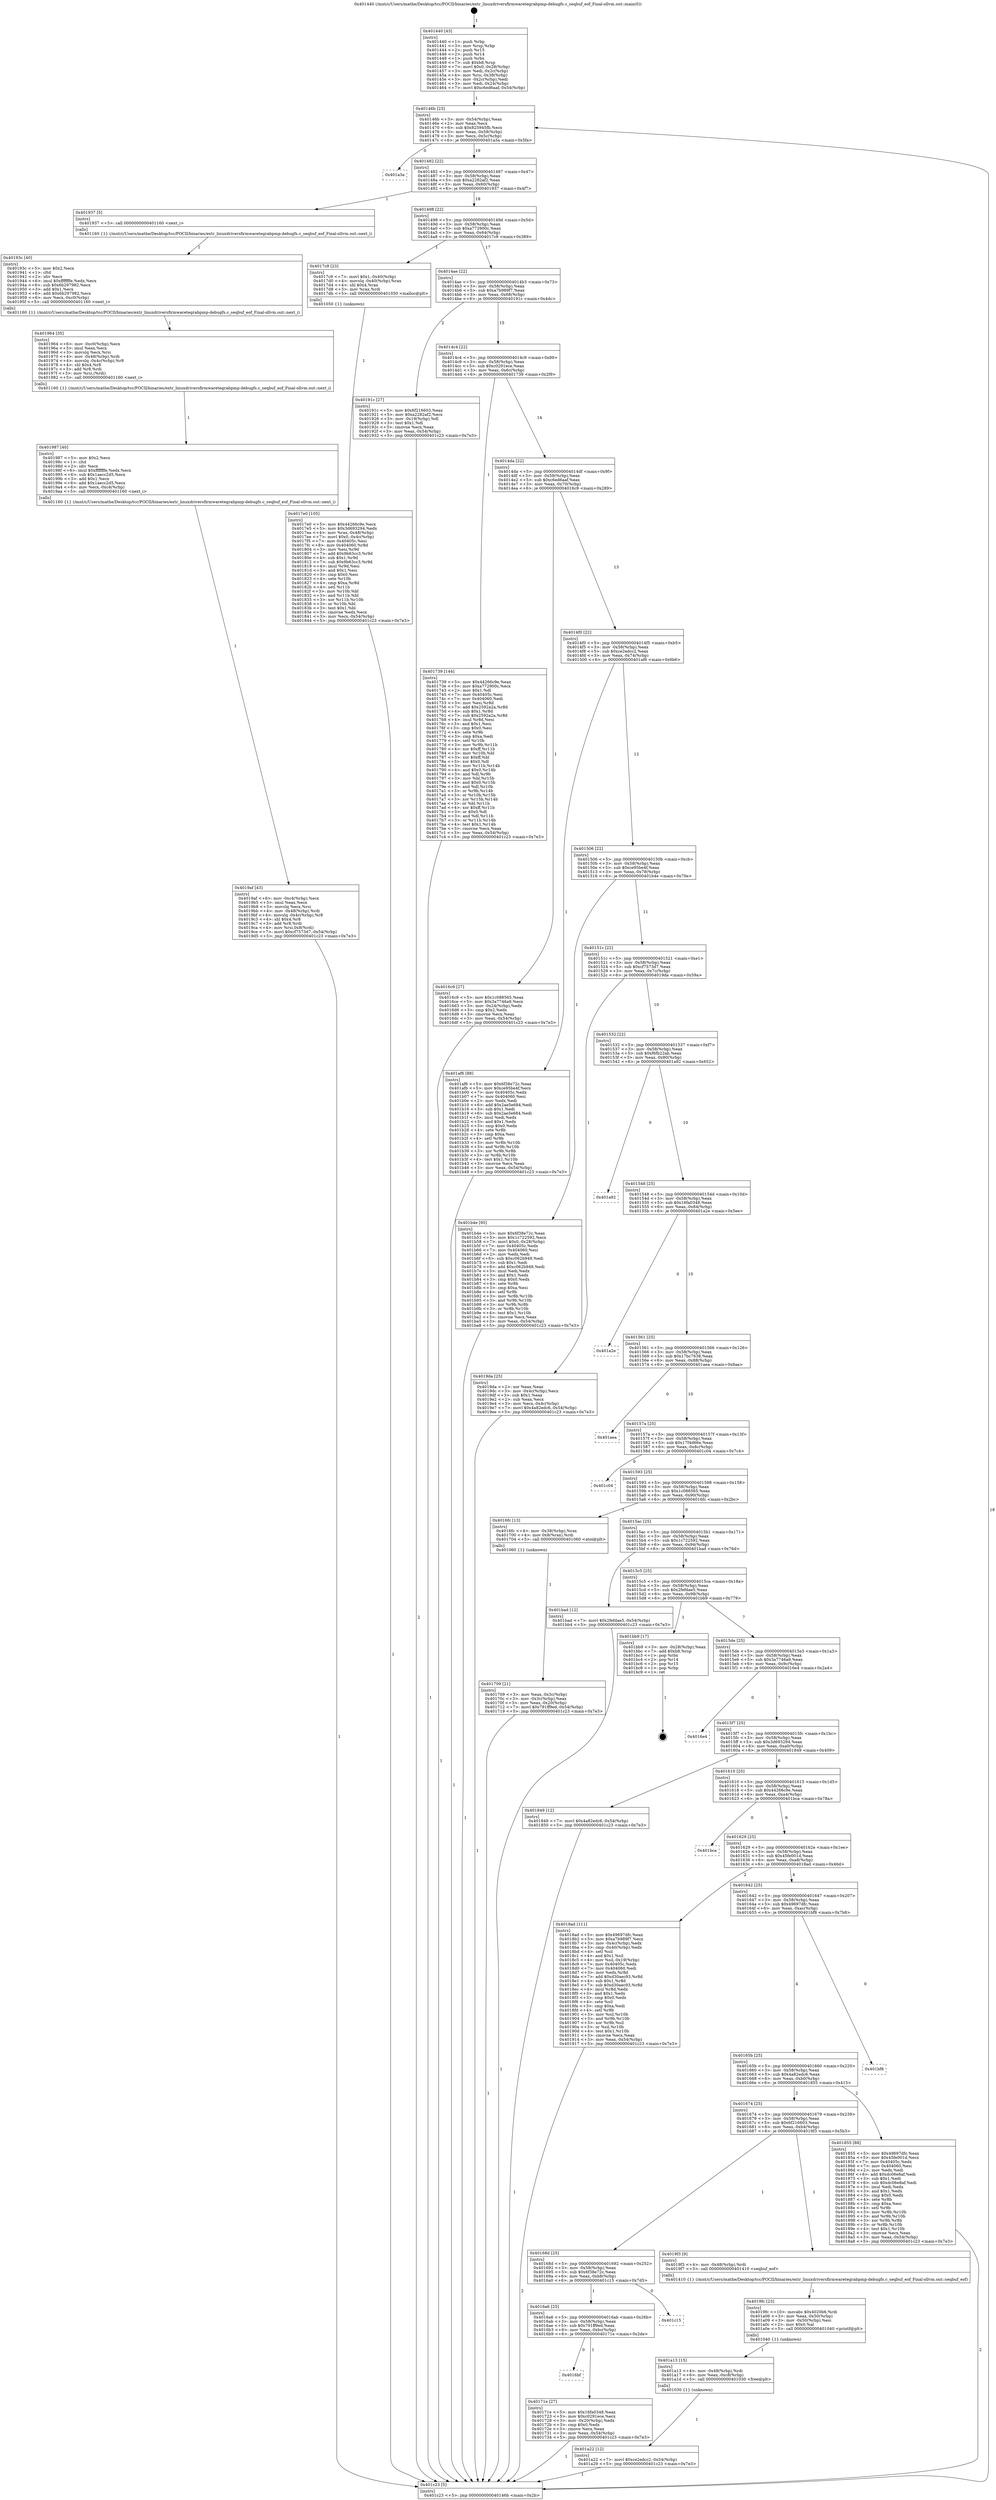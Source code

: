 digraph "0x401440" {
  label = "0x401440 (/mnt/c/Users/mathe/Desktop/tcc/POCII/binaries/extr_linuxdriversfirmwaretegrabpmp-debugfs.c_seqbuf_eof_Final-ollvm.out::main(0))"
  labelloc = "t"
  node[shape=record]

  Entry [label="",width=0.3,height=0.3,shape=circle,fillcolor=black,style=filled]
  "0x40146b" [label="{
     0x40146b [23]\l
     | [instrs]\l
     &nbsp;&nbsp;0x40146b \<+3\>: mov -0x54(%rbp),%eax\l
     &nbsp;&nbsp;0x40146e \<+2\>: mov %eax,%ecx\l
     &nbsp;&nbsp;0x401470 \<+6\>: sub $0x825945fb,%ecx\l
     &nbsp;&nbsp;0x401476 \<+3\>: mov %eax,-0x58(%rbp)\l
     &nbsp;&nbsp;0x401479 \<+3\>: mov %ecx,-0x5c(%rbp)\l
     &nbsp;&nbsp;0x40147c \<+6\>: je 0000000000401a3a \<main+0x5fa\>\l
  }"]
  "0x401a3a" [label="{
     0x401a3a\l
  }", style=dashed]
  "0x401482" [label="{
     0x401482 [22]\l
     | [instrs]\l
     &nbsp;&nbsp;0x401482 \<+5\>: jmp 0000000000401487 \<main+0x47\>\l
     &nbsp;&nbsp;0x401487 \<+3\>: mov -0x58(%rbp),%eax\l
     &nbsp;&nbsp;0x40148a \<+5\>: sub $0xa2282af2,%eax\l
     &nbsp;&nbsp;0x40148f \<+3\>: mov %eax,-0x60(%rbp)\l
     &nbsp;&nbsp;0x401492 \<+6\>: je 0000000000401937 \<main+0x4f7\>\l
  }"]
  Exit [label="",width=0.3,height=0.3,shape=circle,fillcolor=black,style=filled,peripheries=2]
  "0x401937" [label="{
     0x401937 [5]\l
     | [instrs]\l
     &nbsp;&nbsp;0x401937 \<+5\>: call 0000000000401160 \<next_i\>\l
     | [calls]\l
     &nbsp;&nbsp;0x401160 \{1\} (/mnt/c/Users/mathe/Desktop/tcc/POCII/binaries/extr_linuxdriversfirmwaretegrabpmp-debugfs.c_seqbuf_eof_Final-ollvm.out::next_i)\l
  }"]
  "0x401498" [label="{
     0x401498 [22]\l
     | [instrs]\l
     &nbsp;&nbsp;0x401498 \<+5\>: jmp 000000000040149d \<main+0x5d\>\l
     &nbsp;&nbsp;0x40149d \<+3\>: mov -0x58(%rbp),%eax\l
     &nbsp;&nbsp;0x4014a0 \<+5\>: sub $0xa772900c,%eax\l
     &nbsp;&nbsp;0x4014a5 \<+3\>: mov %eax,-0x64(%rbp)\l
     &nbsp;&nbsp;0x4014a8 \<+6\>: je 00000000004017c9 \<main+0x389\>\l
  }"]
  "0x401a22" [label="{
     0x401a22 [12]\l
     | [instrs]\l
     &nbsp;&nbsp;0x401a22 \<+7\>: movl $0xce2edcc2,-0x54(%rbp)\l
     &nbsp;&nbsp;0x401a29 \<+5\>: jmp 0000000000401c23 \<main+0x7e3\>\l
  }"]
  "0x4017c9" [label="{
     0x4017c9 [23]\l
     | [instrs]\l
     &nbsp;&nbsp;0x4017c9 \<+7\>: movl $0x1,-0x40(%rbp)\l
     &nbsp;&nbsp;0x4017d0 \<+4\>: movslq -0x40(%rbp),%rax\l
     &nbsp;&nbsp;0x4017d4 \<+4\>: shl $0x4,%rax\l
     &nbsp;&nbsp;0x4017d8 \<+3\>: mov %rax,%rdi\l
     &nbsp;&nbsp;0x4017db \<+5\>: call 0000000000401050 \<malloc@plt\>\l
     | [calls]\l
     &nbsp;&nbsp;0x401050 \{1\} (unknown)\l
  }"]
  "0x4014ae" [label="{
     0x4014ae [22]\l
     | [instrs]\l
     &nbsp;&nbsp;0x4014ae \<+5\>: jmp 00000000004014b3 \<main+0x73\>\l
     &nbsp;&nbsp;0x4014b3 \<+3\>: mov -0x58(%rbp),%eax\l
     &nbsp;&nbsp;0x4014b6 \<+5\>: sub $0xa7b989f7,%eax\l
     &nbsp;&nbsp;0x4014bb \<+3\>: mov %eax,-0x68(%rbp)\l
     &nbsp;&nbsp;0x4014be \<+6\>: je 000000000040191c \<main+0x4dc\>\l
  }"]
  "0x401a13" [label="{
     0x401a13 [15]\l
     | [instrs]\l
     &nbsp;&nbsp;0x401a13 \<+4\>: mov -0x48(%rbp),%rdi\l
     &nbsp;&nbsp;0x401a17 \<+6\>: mov %eax,-0xc8(%rbp)\l
     &nbsp;&nbsp;0x401a1d \<+5\>: call 0000000000401030 \<free@plt\>\l
     | [calls]\l
     &nbsp;&nbsp;0x401030 \{1\} (unknown)\l
  }"]
  "0x40191c" [label="{
     0x40191c [27]\l
     | [instrs]\l
     &nbsp;&nbsp;0x40191c \<+5\>: mov $0x6f216603,%eax\l
     &nbsp;&nbsp;0x401921 \<+5\>: mov $0xa2282af2,%ecx\l
     &nbsp;&nbsp;0x401926 \<+3\>: mov -0x19(%rbp),%dl\l
     &nbsp;&nbsp;0x401929 \<+3\>: test $0x1,%dl\l
     &nbsp;&nbsp;0x40192c \<+3\>: cmovne %ecx,%eax\l
     &nbsp;&nbsp;0x40192f \<+3\>: mov %eax,-0x54(%rbp)\l
     &nbsp;&nbsp;0x401932 \<+5\>: jmp 0000000000401c23 \<main+0x7e3\>\l
  }"]
  "0x4014c4" [label="{
     0x4014c4 [22]\l
     | [instrs]\l
     &nbsp;&nbsp;0x4014c4 \<+5\>: jmp 00000000004014c9 \<main+0x89\>\l
     &nbsp;&nbsp;0x4014c9 \<+3\>: mov -0x58(%rbp),%eax\l
     &nbsp;&nbsp;0x4014cc \<+5\>: sub $0xc0291ece,%eax\l
     &nbsp;&nbsp;0x4014d1 \<+3\>: mov %eax,-0x6c(%rbp)\l
     &nbsp;&nbsp;0x4014d4 \<+6\>: je 0000000000401739 \<main+0x2f9\>\l
  }"]
  "0x4019fc" [label="{
     0x4019fc [23]\l
     | [instrs]\l
     &nbsp;&nbsp;0x4019fc \<+10\>: movabs $0x4020b6,%rdi\l
     &nbsp;&nbsp;0x401a06 \<+3\>: mov %eax,-0x50(%rbp)\l
     &nbsp;&nbsp;0x401a09 \<+3\>: mov -0x50(%rbp),%esi\l
     &nbsp;&nbsp;0x401a0c \<+2\>: mov $0x0,%al\l
     &nbsp;&nbsp;0x401a0e \<+5\>: call 0000000000401040 \<printf@plt\>\l
     | [calls]\l
     &nbsp;&nbsp;0x401040 \{1\} (unknown)\l
  }"]
  "0x401739" [label="{
     0x401739 [144]\l
     | [instrs]\l
     &nbsp;&nbsp;0x401739 \<+5\>: mov $0x44266c9e,%eax\l
     &nbsp;&nbsp;0x40173e \<+5\>: mov $0xa772900c,%ecx\l
     &nbsp;&nbsp;0x401743 \<+2\>: mov $0x1,%dl\l
     &nbsp;&nbsp;0x401745 \<+7\>: mov 0x40405c,%esi\l
     &nbsp;&nbsp;0x40174c \<+7\>: mov 0x404060,%edi\l
     &nbsp;&nbsp;0x401753 \<+3\>: mov %esi,%r8d\l
     &nbsp;&nbsp;0x401756 \<+7\>: add $0x2592a2a,%r8d\l
     &nbsp;&nbsp;0x40175d \<+4\>: sub $0x1,%r8d\l
     &nbsp;&nbsp;0x401761 \<+7\>: sub $0x2592a2a,%r8d\l
     &nbsp;&nbsp;0x401768 \<+4\>: imul %r8d,%esi\l
     &nbsp;&nbsp;0x40176c \<+3\>: and $0x1,%esi\l
     &nbsp;&nbsp;0x40176f \<+3\>: cmp $0x0,%esi\l
     &nbsp;&nbsp;0x401772 \<+4\>: sete %r9b\l
     &nbsp;&nbsp;0x401776 \<+3\>: cmp $0xa,%edi\l
     &nbsp;&nbsp;0x401779 \<+4\>: setl %r10b\l
     &nbsp;&nbsp;0x40177d \<+3\>: mov %r9b,%r11b\l
     &nbsp;&nbsp;0x401780 \<+4\>: xor $0xff,%r11b\l
     &nbsp;&nbsp;0x401784 \<+3\>: mov %r10b,%bl\l
     &nbsp;&nbsp;0x401787 \<+3\>: xor $0xff,%bl\l
     &nbsp;&nbsp;0x40178a \<+3\>: xor $0x0,%dl\l
     &nbsp;&nbsp;0x40178d \<+3\>: mov %r11b,%r14b\l
     &nbsp;&nbsp;0x401790 \<+4\>: and $0x0,%r14b\l
     &nbsp;&nbsp;0x401794 \<+3\>: and %dl,%r9b\l
     &nbsp;&nbsp;0x401797 \<+3\>: mov %bl,%r15b\l
     &nbsp;&nbsp;0x40179a \<+4\>: and $0x0,%r15b\l
     &nbsp;&nbsp;0x40179e \<+3\>: and %dl,%r10b\l
     &nbsp;&nbsp;0x4017a1 \<+3\>: or %r9b,%r14b\l
     &nbsp;&nbsp;0x4017a4 \<+3\>: or %r10b,%r15b\l
     &nbsp;&nbsp;0x4017a7 \<+3\>: xor %r15b,%r14b\l
     &nbsp;&nbsp;0x4017aa \<+3\>: or %bl,%r11b\l
     &nbsp;&nbsp;0x4017ad \<+4\>: xor $0xff,%r11b\l
     &nbsp;&nbsp;0x4017b1 \<+3\>: or $0x0,%dl\l
     &nbsp;&nbsp;0x4017b4 \<+3\>: and %dl,%r11b\l
     &nbsp;&nbsp;0x4017b7 \<+3\>: or %r11b,%r14b\l
     &nbsp;&nbsp;0x4017ba \<+4\>: test $0x1,%r14b\l
     &nbsp;&nbsp;0x4017be \<+3\>: cmovne %ecx,%eax\l
     &nbsp;&nbsp;0x4017c1 \<+3\>: mov %eax,-0x54(%rbp)\l
     &nbsp;&nbsp;0x4017c4 \<+5\>: jmp 0000000000401c23 \<main+0x7e3\>\l
  }"]
  "0x4014da" [label="{
     0x4014da [22]\l
     | [instrs]\l
     &nbsp;&nbsp;0x4014da \<+5\>: jmp 00000000004014df \<main+0x9f\>\l
     &nbsp;&nbsp;0x4014df \<+3\>: mov -0x58(%rbp),%eax\l
     &nbsp;&nbsp;0x4014e2 \<+5\>: sub $0xc6ed6aaf,%eax\l
     &nbsp;&nbsp;0x4014e7 \<+3\>: mov %eax,-0x70(%rbp)\l
     &nbsp;&nbsp;0x4014ea \<+6\>: je 00000000004016c9 \<main+0x289\>\l
  }"]
  "0x4019af" [label="{
     0x4019af [43]\l
     | [instrs]\l
     &nbsp;&nbsp;0x4019af \<+6\>: mov -0xc4(%rbp),%ecx\l
     &nbsp;&nbsp;0x4019b5 \<+3\>: imul %eax,%ecx\l
     &nbsp;&nbsp;0x4019b8 \<+3\>: movslq %ecx,%rsi\l
     &nbsp;&nbsp;0x4019bb \<+4\>: mov -0x48(%rbp),%rdi\l
     &nbsp;&nbsp;0x4019bf \<+4\>: movslq -0x4c(%rbp),%r8\l
     &nbsp;&nbsp;0x4019c3 \<+4\>: shl $0x4,%r8\l
     &nbsp;&nbsp;0x4019c7 \<+3\>: add %r8,%rdi\l
     &nbsp;&nbsp;0x4019ca \<+4\>: mov %rsi,0x8(%rdi)\l
     &nbsp;&nbsp;0x4019ce \<+7\>: movl $0xcf7573d7,-0x54(%rbp)\l
     &nbsp;&nbsp;0x4019d5 \<+5\>: jmp 0000000000401c23 \<main+0x7e3\>\l
  }"]
  "0x4016c9" [label="{
     0x4016c9 [27]\l
     | [instrs]\l
     &nbsp;&nbsp;0x4016c9 \<+5\>: mov $0x1c088565,%eax\l
     &nbsp;&nbsp;0x4016ce \<+5\>: mov $0x3a7746a9,%ecx\l
     &nbsp;&nbsp;0x4016d3 \<+3\>: mov -0x24(%rbp),%edx\l
     &nbsp;&nbsp;0x4016d6 \<+3\>: cmp $0x2,%edx\l
     &nbsp;&nbsp;0x4016d9 \<+3\>: cmovne %ecx,%eax\l
     &nbsp;&nbsp;0x4016dc \<+3\>: mov %eax,-0x54(%rbp)\l
     &nbsp;&nbsp;0x4016df \<+5\>: jmp 0000000000401c23 \<main+0x7e3\>\l
  }"]
  "0x4014f0" [label="{
     0x4014f0 [22]\l
     | [instrs]\l
     &nbsp;&nbsp;0x4014f0 \<+5\>: jmp 00000000004014f5 \<main+0xb5\>\l
     &nbsp;&nbsp;0x4014f5 \<+3\>: mov -0x58(%rbp),%eax\l
     &nbsp;&nbsp;0x4014f8 \<+5\>: sub $0xce2edcc2,%eax\l
     &nbsp;&nbsp;0x4014fd \<+3\>: mov %eax,-0x74(%rbp)\l
     &nbsp;&nbsp;0x401500 \<+6\>: je 0000000000401af6 \<main+0x6b6\>\l
  }"]
  "0x401c23" [label="{
     0x401c23 [5]\l
     | [instrs]\l
     &nbsp;&nbsp;0x401c23 \<+5\>: jmp 000000000040146b \<main+0x2b\>\l
  }"]
  "0x401440" [label="{
     0x401440 [43]\l
     | [instrs]\l
     &nbsp;&nbsp;0x401440 \<+1\>: push %rbp\l
     &nbsp;&nbsp;0x401441 \<+3\>: mov %rsp,%rbp\l
     &nbsp;&nbsp;0x401444 \<+2\>: push %r15\l
     &nbsp;&nbsp;0x401446 \<+2\>: push %r14\l
     &nbsp;&nbsp;0x401448 \<+1\>: push %rbx\l
     &nbsp;&nbsp;0x401449 \<+7\>: sub $0xb8,%rsp\l
     &nbsp;&nbsp;0x401450 \<+7\>: movl $0x0,-0x28(%rbp)\l
     &nbsp;&nbsp;0x401457 \<+3\>: mov %edi,-0x2c(%rbp)\l
     &nbsp;&nbsp;0x40145a \<+4\>: mov %rsi,-0x38(%rbp)\l
     &nbsp;&nbsp;0x40145e \<+3\>: mov -0x2c(%rbp),%edi\l
     &nbsp;&nbsp;0x401461 \<+3\>: mov %edi,-0x24(%rbp)\l
     &nbsp;&nbsp;0x401464 \<+7\>: movl $0xc6ed6aaf,-0x54(%rbp)\l
  }"]
  "0x401987" [label="{
     0x401987 [40]\l
     | [instrs]\l
     &nbsp;&nbsp;0x401987 \<+5\>: mov $0x2,%ecx\l
     &nbsp;&nbsp;0x40198c \<+1\>: cltd\l
     &nbsp;&nbsp;0x40198d \<+2\>: idiv %ecx\l
     &nbsp;&nbsp;0x40198f \<+6\>: imul $0xfffffffe,%edx,%ecx\l
     &nbsp;&nbsp;0x401995 \<+6\>: sub $0x1aecc2d5,%ecx\l
     &nbsp;&nbsp;0x40199b \<+3\>: add $0x1,%ecx\l
     &nbsp;&nbsp;0x40199e \<+6\>: add $0x1aecc2d5,%ecx\l
     &nbsp;&nbsp;0x4019a4 \<+6\>: mov %ecx,-0xc4(%rbp)\l
     &nbsp;&nbsp;0x4019aa \<+5\>: call 0000000000401160 \<next_i\>\l
     | [calls]\l
     &nbsp;&nbsp;0x401160 \{1\} (/mnt/c/Users/mathe/Desktop/tcc/POCII/binaries/extr_linuxdriversfirmwaretegrabpmp-debugfs.c_seqbuf_eof_Final-ollvm.out::next_i)\l
  }"]
  "0x401af6" [label="{
     0x401af6 [88]\l
     | [instrs]\l
     &nbsp;&nbsp;0x401af6 \<+5\>: mov $0x6f38e72c,%eax\l
     &nbsp;&nbsp;0x401afb \<+5\>: mov $0xce95be4f,%ecx\l
     &nbsp;&nbsp;0x401b00 \<+7\>: mov 0x40405c,%edx\l
     &nbsp;&nbsp;0x401b07 \<+7\>: mov 0x404060,%esi\l
     &nbsp;&nbsp;0x401b0e \<+2\>: mov %edx,%edi\l
     &nbsp;&nbsp;0x401b10 \<+6\>: add $0x2ae5e684,%edi\l
     &nbsp;&nbsp;0x401b16 \<+3\>: sub $0x1,%edi\l
     &nbsp;&nbsp;0x401b19 \<+6\>: sub $0x2ae5e684,%edi\l
     &nbsp;&nbsp;0x401b1f \<+3\>: imul %edi,%edx\l
     &nbsp;&nbsp;0x401b22 \<+3\>: and $0x1,%edx\l
     &nbsp;&nbsp;0x401b25 \<+3\>: cmp $0x0,%edx\l
     &nbsp;&nbsp;0x401b28 \<+4\>: sete %r8b\l
     &nbsp;&nbsp;0x401b2c \<+3\>: cmp $0xa,%esi\l
     &nbsp;&nbsp;0x401b2f \<+4\>: setl %r9b\l
     &nbsp;&nbsp;0x401b33 \<+3\>: mov %r8b,%r10b\l
     &nbsp;&nbsp;0x401b36 \<+3\>: and %r9b,%r10b\l
     &nbsp;&nbsp;0x401b39 \<+3\>: xor %r9b,%r8b\l
     &nbsp;&nbsp;0x401b3c \<+3\>: or %r8b,%r10b\l
     &nbsp;&nbsp;0x401b3f \<+4\>: test $0x1,%r10b\l
     &nbsp;&nbsp;0x401b43 \<+3\>: cmovne %ecx,%eax\l
     &nbsp;&nbsp;0x401b46 \<+3\>: mov %eax,-0x54(%rbp)\l
     &nbsp;&nbsp;0x401b49 \<+5\>: jmp 0000000000401c23 \<main+0x7e3\>\l
  }"]
  "0x401506" [label="{
     0x401506 [22]\l
     | [instrs]\l
     &nbsp;&nbsp;0x401506 \<+5\>: jmp 000000000040150b \<main+0xcb\>\l
     &nbsp;&nbsp;0x40150b \<+3\>: mov -0x58(%rbp),%eax\l
     &nbsp;&nbsp;0x40150e \<+5\>: sub $0xce95be4f,%eax\l
     &nbsp;&nbsp;0x401513 \<+3\>: mov %eax,-0x78(%rbp)\l
     &nbsp;&nbsp;0x401516 \<+6\>: je 0000000000401b4e \<main+0x70e\>\l
  }"]
  "0x401964" [label="{
     0x401964 [35]\l
     | [instrs]\l
     &nbsp;&nbsp;0x401964 \<+6\>: mov -0xc0(%rbp),%ecx\l
     &nbsp;&nbsp;0x40196a \<+3\>: imul %eax,%ecx\l
     &nbsp;&nbsp;0x40196d \<+3\>: movslq %ecx,%rsi\l
     &nbsp;&nbsp;0x401970 \<+4\>: mov -0x48(%rbp),%rdi\l
     &nbsp;&nbsp;0x401974 \<+4\>: movslq -0x4c(%rbp),%r8\l
     &nbsp;&nbsp;0x401978 \<+4\>: shl $0x4,%r8\l
     &nbsp;&nbsp;0x40197c \<+3\>: add %r8,%rdi\l
     &nbsp;&nbsp;0x40197f \<+3\>: mov %rsi,(%rdi)\l
     &nbsp;&nbsp;0x401982 \<+5\>: call 0000000000401160 \<next_i\>\l
     | [calls]\l
     &nbsp;&nbsp;0x401160 \{1\} (/mnt/c/Users/mathe/Desktop/tcc/POCII/binaries/extr_linuxdriversfirmwaretegrabpmp-debugfs.c_seqbuf_eof_Final-ollvm.out::next_i)\l
  }"]
  "0x401b4e" [label="{
     0x401b4e [95]\l
     | [instrs]\l
     &nbsp;&nbsp;0x401b4e \<+5\>: mov $0x6f38e72c,%eax\l
     &nbsp;&nbsp;0x401b53 \<+5\>: mov $0x1c722592,%ecx\l
     &nbsp;&nbsp;0x401b58 \<+7\>: movl $0x0,-0x28(%rbp)\l
     &nbsp;&nbsp;0x401b5f \<+7\>: mov 0x40405c,%edx\l
     &nbsp;&nbsp;0x401b66 \<+7\>: mov 0x404060,%esi\l
     &nbsp;&nbsp;0x401b6d \<+2\>: mov %edx,%edi\l
     &nbsp;&nbsp;0x401b6f \<+6\>: sub $0xc062b949,%edi\l
     &nbsp;&nbsp;0x401b75 \<+3\>: sub $0x1,%edi\l
     &nbsp;&nbsp;0x401b78 \<+6\>: add $0xc062b949,%edi\l
     &nbsp;&nbsp;0x401b7e \<+3\>: imul %edi,%edx\l
     &nbsp;&nbsp;0x401b81 \<+3\>: and $0x1,%edx\l
     &nbsp;&nbsp;0x401b84 \<+3\>: cmp $0x0,%edx\l
     &nbsp;&nbsp;0x401b87 \<+4\>: sete %r8b\l
     &nbsp;&nbsp;0x401b8b \<+3\>: cmp $0xa,%esi\l
     &nbsp;&nbsp;0x401b8e \<+4\>: setl %r9b\l
     &nbsp;&nbsp;0x401b92 \<+3\>: mov %r8b,%r10b\l
     &nbsp;&nbsp;0x401b95 \<+3\>: and %r9b,%r10b\l
     &nbsp;&nbsp;0x401b98 \<+3\>: xor %r9b,%r8b\l
     &nbsp;&nbsp;0x401b9b \<+3\>: or %r8b,%r10b\l
     &nbsp;&nbsp;0x401b9e \<+4\>: test $0x1,%r10b\l
     &nbsp;&nbsp;0x401ba2 \<+3\>: cmovne %ecx,%eax\l
     &nbsp;&nbsp;0x401ba5 \<+3\>: mov %eax,-0x54(%rbp)\l
     &nbsp;&nbsp;0x401ba8 \<+5\>: jmp 0000000000401c23 \<main+0x7e3\>\l
  }"]
  "0x40151c" [label="{
     0x40151c [22]\l
     | [instrs]\l
     &nbsp;&nbsp;0x40151c \<+5\>: jmp 0000000000401521 \<main+0xe1\>\l
     &nbsp;&nbsp;0x401521 \<+3\>: mov -0x58(%rbp),%eax\l
     &nbsp;&nbsp;0x401524 \<+5\>: sub $0xcf7573d7,%eax\l
     &nbsp;&nbsp;0x401529 \<+3\>: mov %eax,-0x7c(%rbp)\l
     &nbsp;&nbsp;0x40152c \<+6\>: je 00000000004019da \<main+0x59a\>\l
  }"]
  "0x40193c" [label="{
     0x40193c [40]\l
     | [instrs]\l
     &nbsp;&nbsp;0x40193c \<+5\>: mov $0x2,%ecx\l
     &nbsp;&nbsp;0x401941 \<+1\>: cltd\l
     &nbsp;&nbsp;0x401942 \<+2\>: idiv %ecx\l
     &nbsp;&nbsp;0x401944 \<+6\>: imul $0xfffffffe,%edx,%ecx\l
     &nbsp;&nbsp;0x40194a \<+6\>: sub $0x6b297982,%ecx\l
     &nbsp;&nbsp;0x401950 \<+3\>: add $0x1,%ecx\l
     &nbsp;&nbsp;0x401953 \<+6\>: add $0x6b297982,%ecx\l
     &nbsp;&nbsp;0x401959 \<+6\>: mov %ecx,-0xc0(%rbp)\l
     &nbsp;&nbsp;0x40195f \<+5\>: call 0000000000401160 \<next_i\>\l
     | [calls]\l
     &nbsp;&nbsp;0x401160 \{1\} (/mnt/c/Users/mathe/Desktop/tcc/POCII/binaries/extr_linuxdriversfirmwaretegrabpmp-debugfs.c_seqbuf_eof_Final-ollvm.out::next_i)\l
  }"]
  "0x4019da" [label="{
     0x4019da [25]\l
     | [instrs]\l
     &nbsp;&nbsp;0x4019da \<+2\>: xor %eax,%eax\l
     &nbsp;&nbsp;0x4019dc \<+3\>: mov -0x4c(%rbp),%ecx\l
     &nbsp;&nbsp;0x4019df \<+3\>: sub $0x1,%eax\l
     &nbsp;&nbsp;0x4019e2 \<+2\>: sub %eax,%ecx\l
     &nbsp;&nbsp;0x4019e4 \<+3\>: mov %ecx,-0x4c(%rbp)\l
     &nbsp;&nbsp;0x4019e7 \<+7\>: movl $0x4a82edc6,-0x54(%rbp)\l
     &nbsp;&nbsp;0x4019ee \<+5\>: jmp 0000000000401c23 \<main+0x7e3\>\l
  }"]
  "0x401532" [label="{
     0x401532 [22]\l
     | [instrs]\l
     &nbsp;&nbsp;0x401532 \<+5\>: jmp 0000000000401537 \<main+0xf7\>\l
     &nbsp;&nbsp;0x401537 \<+3\>: mov -0x58(%rbp),%eax\l
     &nbsp;&nbsp;0x40153a \<+5\>: sub $0xf6fb22ab,%eax\l
     &nbsp;&nbsp;0x40153f \<+3\>: mov %eax,-0x80(%rbp)\l
     &nbsp;&nbsp;0x401542 \<+6\>: je 0000000000401a92 \<main+0x652\>\l
  }"]
  "0x4017e0" [label="{
     0x4017e0 [105]\l
     | [instrs]\l
     &nbsp;&nbsp;0x4017e0 \<+5\>: mov $0x44266c9e,%ecx\l
     &nbsp;&nbsp;0x4017e5 \<+5\>: mov $0x3d693294,%edx\l
     &nbsp;&nbsp;0x4017ea \<+4\>: mov %rax,-0x48(%rbp)\l
     &nbsp;&nbsp;0x4017ee \<+7\>: movl $0x0,-0x4c(%rbp)\l
     &nbsp;&nbsp;0x4017f5 \<+7\>: mov 0x40405c,%esi\l
     &nbsp;&nbsp;0x4017fc \<+8\>: mov 0x404060,%r8d\l
     &nbsp;&nbsp;0x401804 \<+3\>: mov %esi,%r9d\l
     &nbsp;&nbsp;0x401807 \<+7\>: add $0x9b63cc3,%r9d\l
     &nbsp;&nbsp;0x40180e \<+4\>: sub $0x1,%r9d\l
     &nbsp;&nbsp;0x401812 \<+7\>: sub $0x9b63cc3,%r9d\l
     &nbsp;&nbsp;0x401819 \<+4\>: imul %r9d,%esi\l
     &nbsp;&nbsp;0x40181d \<+3\>: and $0x1,%esi\l
     &nbsp;&nbsp;0x401820 \<+3\>: cmp $0x0,%esi\l
     &nbsp;&nbsp;0x401823 \<+4\>: sete %r10b\l
     &nbsp;&nbsp;0x401827 \<+4\>: cmp $0xa,%r8d\l
     &nbsp;&nbsp;0x40182b \<+4\>: setl %r11b\l
     &nbsp;&nbsp;0x40182f \<+3\>: mov %r10b,%bl\l
     &nbsp;&nbsp;0x401832 \<+3\>: and %r11b,%bl\l
     &nbsp;&nbsp;0x401835 \<+3\>: xor %r11b,%r10b\l
     &nbsp;&nbsp;0x401838 \<+3\>: or %r10b,%bl\l
     &nbsp;&nbsp;0x40183b \<+3\>: test $0x1,%bl\l
     &nbsp;&nbsp;0x40183e \<+3\>: cmovne %edx,%ecx\l
     &nbsp;&nbsp;0x401841 \<+3\>: mov %ecx,-0x54(%rbp)\l
     &nbsp;&nbsp;0x401844 \<+5\>: jmp 0000000000401c23 \<main+0x7e3\>\l
  }"]
  "0x401a92" [label="{
     0x401a92\l
  }", style=dashed]
  "0x401548" [label="{
     0x401548 [25]\l
     | [instrs]\l
     &nbsp;&nbsp;0x401548 \<+5\>: jmp 000000000040154d \<main+0x10d\>\l
     &nbsp;&nbsp;0x40154d \<+3\>: mov -0x58(%rbp),%eax\l
     &nbsp;&nbsp;0x401550 \<+5\>: sub $0x16fa0348,%eax\l
     &nbsp;&nbsp;0x401555 \<+6\>: mov %eax,-0x84(%rbp)\l
     &nbsp;&nbsp;0x40155b \<+6\>: je 0000000000401a2e \<main+0x5ee\>\l
  }"]
  "0x4016bf" [label="{
     0x4016bf\l
  }", style=dashed]
  "0x401a2e" [label="{
     0x401a2e\l
  }", style=dashed]
  "0x401561" [label="{
     0x401561 [25]\l
     | [instrs]\l
     &nbsp;&nbsp;0x401561 \<+5\>: jmp 0000000000401566 \<main+0x126\>\l
     &nbsp;&nbsp;0x401566 \<+3\>: mov -0x58(%rbp),%eax\l
     &nbsp;&nbsp;0x401569 \<+5\>: sub $0x17bc7638,%eax\l
     &nbsp;&nbsp;0x40156e \<+6\>: mov %eax,-0x88(%rbp)\l
     &nbsp;&nbsp;0x401574 \<+6\>: je 0000000000401aea \<main+0x6aa\>\l
  }"]
  "0x40171e" [label="{
     0x40171e [27]\l
     | [instrs]\l
     &nbsp;&nbsp;0x40171e \<+5\>: mov $0x16fa0348,%eax\l
     &nbsp;&nbsp;0x401723 \<+5\>: mov $0xc0291ece,%ecx\l
     &nbsp;&nbsp;0x401728 \<+3\>: mov -0x20(%rbp),%edx\l
     &nbsp;&nbsp;0x40172b \<+3\>: cmp $0x0,%edx\l
     &nbsp;&nbsp;0x40172e \<+3\>: cmove %ecx,%eax\l
     &nbsp;&nbsp;0x401731 \<+3\>: mov %eax,-0x54(%rbp)\l
     &nbsp;&nbsp;0x401734 \<+5\>: jmp 0000000000401c23 \<main+0x7e3\>\l
  }"]
  "0x401aea" [label="{
     0x401aea\l
  }", style=dashed]
  "0x40157a" [label="{
     0x40157a [25]\l
     | [instrs]\l
     &nbsp;&nbsp;0x40157a \<+5\>: jmp 000000000040157f \<main+0x13f\>\l
     &nbsp;&nbsp;0x40157f \<+3\>: mov -0x58(%rbp),%eax\l
     &nbsp;&nbsp;0x401582 \<+5\>: sub $0x17f4d66e,%eax\l
     &nbsp;&nbsp;0x401587 \<+6\>: mov %eax,-0x8c(%rbp)\l
     &nbsp;&nbsp;0x40158d \<+6\>: je 0000000000401c04 \<main+0x7c4\>\l
  }"]
  "0x4016a6" [label="{
     0x4016a6 [25]\l
     | [instrs]\l
     &nbsp;&nbsp;0x4016a6 \<+5\>: jmp 00000000004016ab \<main+0x26b\>\l
     &nbsp;&nbsp;0x4016ab \<+3\>: mov -0x58(%rbp),%eax\l
     &nbsp;&nbsp;0x4016ae \<+5\>: sub $0x791ff9ed,%eax\l
     &nbsp;&nbsp;0x4016b3 \<+6\>: mov %eax,-0xbc(%rbp)\l
     &nbsp;&nbsp;0x4016b9 \<+6\>: je 000000000040171e \<main+0x2de\>\l
  }"]
  "0x401c04" [label="{
     0x401c04\l
  }", style=dashed]
  "0x401593" [label="{
     0x401593 [25]\l
     | [instrs]\l
     &nbsp;&nbsp;0x401593 \<+5\>: jmp 0000000000401598 \<main+0x158\>\l
     &nbsp;&nbsp;0x401598 \<+3\>: mov -0x58(%rbp),%eax\l
     &nbsp;&nbsp;0x40159b \<+5\>: sub $0x1c088565,%eax\l
     &nbsp;&nbsp;0x4015a0 \<+6\>: mov %eax,-0x90(%rbp)\l
     &nbsp;&nbsp;0x4015a6 \<+6\>: je 00000000004016fc \<main+0x2bc\>\l
  }"]
  "0x401c15" [label="{
     0x401c15\l
  }", style=dashed]
  "0x4016fc" [label="{
     0x4016fc [13]\l
     | [instrs]\l
     &nbsp;&nbsp;0x4016fc \<+4\>: mov -0x38(%rbp),%rax\l
     &nbsp;&nbsp;0x401700 \<+4\>: mov 0x8(%rax),%rdi\l
     &nbsp;&nbsp;0x401704 \<+5\>: call 0000000000401060 \<atoi@plt\>\l
     | [calls]\l
     &nbsp;&nbsp;0x401060 \{1\} (unknown)\l
  }"]
  "0x4015ac" [label="{
     0x4015ac [25]\l
     | [instrs]\l
     &nbsp;&nbsp;0x4015ac \<+5\>: jmp 00000000004015b1 \<main+0x171\>\l
     &nbsp;&nbsp;0x4015b1 \<+3\>: mov -0x58(%rbp),%eax\l
     &nbsp;&nbsp;0x4015b4 \<+5\>: sub $0x1c722592,%eax\l
     &nbsp;&nbsp;0x4015b9 \<+6\>: mov %eax,-0x94(%rbp)\l
     &nbsp;&nbsp;0x4015bf \<+6\>: je 0000000000401bad \<main+0x76d\>\l
  }"]
  "0x401709" [label="{
     0x401709 [21]\l
     | [instrs]\l
     &nbsp;&nbsp;0x401709 \<+3\>: mov %eax,-0x3c(%rbp)\l
     &nbsp;&nbsp;0x40170c \<+3\>: mov -0x3c(%rbp),%eax\l
     &nbsp;&nbsp;0x40170f \<+3\>: mov %eax,-0x20(%rbp)\l
     &nbsp;&nbsp;0x401712 \<+7\>: movl $0x791ff9ed,-0x54(%rbp)\l
     &nbsp;&nbsp;0x401719 \<+5\>: jmp 0000000000401c23 \<main+0x7e3\>\l
  }"]
  "0x40168d" [label="{
     0x40168d [25]\l
     | [instrs]\l
     &nbsp;&nbsp;0x40168d \<+5\>: jmp 0000000000401692 \<main+0x252\>\l
     &nbsp;&nbsp;0x401692 \<+3\>: mov -0x58(%rbp),%eax\l
     &nbsp;&nbsp;0x401695 \<+5\>: sub $0x6f38e72c,%eax\l
     &nbsp;&nbsp;0x40169a \<+6\>: mov %eax,-0xb8(%rbp)\l
     &nbsp;&nbsp;0x4016a0 \<+6\>: je 0000000000401c15 \<main+0x7d5\>\l
  }"]
  "0x401bad" [label="{
     0x401bad [12]\l
     | [instrs]\l
     &nbsp;&nbsp;0x401bad \<+7\>: movl $0x2fefdae5,-0x54(%rbp)\l
     &nbsp;&nbsp;0x401bb4 \<+5\>: jmp 0000000000401c23 \<main+0x7e3\>\l
  }"]
  "0x4015c5" [label="{
     0x4015c5 [25]\l
     | [instrs]\l
     &nbsp;&nbsp;0x4015c5 \<+5\>: jmp 00000000004015ca \<main+0x18a\>\l
     &nbsp;&nbsp;0x4015ca \<+3\>: mov -0x58(%rbp),%eax\l
     &nbsp;&nbsp;0x4015cd \<+5\>: sub $0x2fefdae5,%eax\l
     &nbsp;&nbsp;0x4015d2 \<+6\>: mov %eax,-0x98(%rbp)\l
     &nbsp;&nbsp;0x4015d8 \<+6\>: je 0000000000401bb9 \<main+0x779\>\l
  }"]
  "0x4019f3" [label="{
     0x4019f3 [9]\l
     | [instrs]\l
     &nbsp;&nbsp;0x4019f3 \<+4\>: mov -0x48(%rbp),%rdi\l
     &nbsp;&nbsp;0x4019f7 \<+5\>: call 0000000000401410 \<seqbuf_eof\>\l
     | [calls]\l
     &nbsp;&nbsp;0x401410 \{1\} (/mnt/c/Users/mathe/Desktop/tcc/POCII/binaries/extr_linuxdriversfirmwaretegrabpmp-debugfs.c_seqbuf_eof_Final-ollvm.out::seqbuf_eof)\l
  }"]
  "0x401bb9" [label="{
     0x401bb9 [17]\l
     | [instrs]\l
     &nbsp;&nbsp;0x401bb9 \<+3\>: mov -0x28(%rbp),%eax\l
     &nbsp;&nbsp;0x401bbc \<+7\>: add $0xb8,%rsp\l
     &nbsp;&nbsp;0x401bc3 \<+1\>: pop %rbx\l
     &nbsp;&nbsp;0x401bc4 \<+2\>: pop %r14\l
     &nbsp;&nbsp;0x401bc6 \<+2\>: pop %r15\l
     &nbsp;&nbsp;0x401bc8 \<+1\>: pop %rbp\l
     &nbsp;&nbsp;0x401bc9 \<+1\>: ret\l
  }"]
  "0x4015de" [label="{
     0x4015de [25]\l
     | [instrs]\l
     &nbsp;&nbsp;0x4015de \<+5\>: jmp 00000000004015e3 \<main+0x1a3\>\l
     &nbsp;&nbsp;0x4015e3 \<+3\>: mov -0x58(%rbp),%eax\l
     &nbsp;&nbsp;0x4015e6 \<+5\>: sub $0x3a7746a9,%eax\l
     &nbsp;&nbsp;0x4015eb \<+6\>: mov %eax,-0x9c(%rbp)\l
     &nbsp;&nbsp;0x4015f1 \<+6\>: je 00000000004016e4 \<main+0x2a4\>\l
  }"]
  "0x401674" [label="{
     0x401674 [25]\l
     | [instrs]\l
     &nbsp;&nbsp;0x401674 \<+5\>: jmp 0000000000401679 \<main+0x239\>\l
     &nbsp;&nbsp;0x401679 \<+3\>: mov -0x58(%rbp),%eax\l
     &nbsp;&nbsp;0x40167c \<+5\>: sub $0x6f216603,%eax\l
     &nbsp;&nbsp;0x401681 \<+6\>: mov %eax,-0xb4(%rbp)\l
     &nbsp;&nbsp;0x401687 \<+6\>: je 00000000004019f3 \<main+0x5b3\>\l
  }"]
  "0x4016e4" [label="{
     0x4016e4\l
  }", style=dashed]
  "0x4015f7" [label="{
     0x4015f7 [25]\l
     | [instrs]\l
     &nbsp;&nbsp;0x4015f7 \<+5\>: jmp 00000000004015fc \<main+0x1bc\>\l
     &nbsp;&nbsp;0x4015fc \<+3\>: mov -0x58(%rbp),%eax\l
     &nbsp;&nbsp;0x4015ff \<+5\>: sub $0x3d693294,%eax\l
     &nbsp;&nbsp;0x401604 \<+6\>: mov %eax,-0xa0(%rbp)\l
     &nbsp;&nbsp;0x40160a \<+6\>: je 0000000000401849 \<main+0x409\>\l
  }"]
  "0x401855" [label="{
     0x401855 [88]\l
     | [instrs]\l
     &nbsp;&nbsp;0x401855 \<+5\>: mov $0x49697dfc,%eax\l
     &nbsp;&nbsp;0x40185a \<+5\>: mov $0x45fe001d,%ecx\l
     &nbsp;&nbsp;0x40185f \<+7\>: mov 0x40405c,%edx\l
     &nbsp;&nbsp;0x401866 \<+7\>: mov 0x404060,%esi\l
     &nbsp;&nbsp;0x40186d \<+2\>: mov %edx,%edi\l
     &nbsp;&nbsp;0x40186f \<+6\>: add $0xdc06e8af,%edi\l
     &nbsp;&nbsp;0x401875 \<+3\>: sub $0x1,%edi\l
     &nbsp;&nbsp;0x401878 \<+6\>: sub $0xdc06e8af,%edi\l
     &nbsp;&nbsp;0x40187e \<+3\>: imul %edi,%edx\l
     &nbsp;&nbsp;0x401881 \<+3\>: and $0x1,%edx\l
     &nbsp;&nbsp;0x401884 \<+3\>: cmp $0x0,%edx\l
     &nbsp;&nbsp;0x401887 \<+4\>: sete %r8b\l
     &nbsp;&nbsp;0x40188b \<+3\>: cmp $0xa,%esi\l
     &nbsp;&nbsp;0x40188e \<+4\>: setl %r9b\l
     &nbsp;&nbsp;0x401892 \<+3\>: mov %r8b,%r10b\l
     &nbsp;&nbsp;0x401895 \<+3\>: and %r9b,%r10b\l
     &nbsp;&nbsp;0x401898 \<+3\>: xor %r9b,%r8b\l
     &nbsp;&nbsp;0x40189b \<+3\>: or %r8b,%r10b\l
     &nbsp;&nbsp;0x40189e \<+4\>: test $0x1,%r10b\l
     &nbsp;&nbsp;0x4018a2 \<+3\>: cmovne %ecx,%eax\l
     &nbsp;&nbsp;0x4018a5 \<+3\>: mov %eax,-0x54(%rbp)\l
     &nbsp;&nbsp;0x4018a8 \<+5\>: jmp 0000000000401c23 \<main+0x7e3\>\l
  }"]
  "0x401849" [label="{
     0x401849 [12]\l
     | [instrs]\l
     &nbsp;&nbsp;0x401849 \<+7\>: movl $0x4a82edc6,-0x54(%rbp)\l
     &nbsp;&nbsp;0x401850 \<+5\>: jmp 0000000000401c23 \<main+0x7e3\>\l
  }"]
  "0x401610" [label="{
     0x401610 [25]\l
     | [instrs]\l
     &nbsp;&nbsp;0x401610 \<+5\>: jmp 0000000000401615 \<main+0x1d5\>\l
     &nbsp;&nbsp;0x401615 \<+3\>: mov -0x58(%rbp),%eax\l
     &nbsp;&nbsp;0x401618 \<+5\>: sub $0x44266c9e,%eax\l
     &nbsp;&nbsp;0x40161d \<+6\>: mov %eax,-0xa4(%rbp)\l
     &nbsp;&nbsp;0x401623 \<+6\>: je 0000000000401bca \<main+0x78a\>\l
  }"]
  "0x40165b" [label="{
     0x40165b [25]\l
     | [instrs]\l
     &nbsp;&nbsp;0x40165b \<+5\>: jmp 0000000000401660 \<main+0x220\>\l
     &nbsp;&nbsp;0x401660 \<+3\>: mov -0x58(%rbp),%eax\l
     &nbsp;&nbsp;0x401663 \<+5\>: sub $0x4a82edc6,%eax\l
     &nbsp;&nbsp;0x401668 \<+6\>: mov %eax,-0xb0(%rbp)\l
     &nbsp;&nbsp;0x40166e \<+6\>: je 0000000000401855 \<main+0x415\>\l
  }"]
  "0x401bca" [label="{
     0x401bca\l
  }", style=dashed]
  "0x401629" [label="{
     0x401629 [25]\l
     | [instrs]\l
     &nbsp;&nbsp;0x401629 \<+5\>: jmp 000000000040162e \<main+0x1ee\>\l
     &nbsp;&nbsp;0x40162e \<+3\>: mov -0x58(%rbp),%eax\l
     &nbsp;&nbsp;0x401631 \<+5\>: sub $0x45fe001d,%eax\l
     &nbsp;&nbsp;0x401636 \<+6\>: mov %eax,-0xa8(%rbp)\l
     &nbsp;&nbsp;0x40163c \<+6\>: je 00000000004018ad \<main+0x46d\>\l
  }"]
  "0x401bf8" [label="{
     0x401bf8\l
  }", style=dashed]
  "0x4018ad" [label="{
     0x4018ad [111]\l
     | [instrs]\l
     &nbsp;&nbsp;0x4018ad \<+5\>: mov $0x49697dfc,%eax\l
     &nbsp;&nbsp;0x4018b2 \<+5\>: mov $0xa7b989f7,%ecx\l
     &nbsp;&nbsp;0x4018b7 \<+3\>: mov -0x4c(%rbp),%edx\l
     &nbsp;&nbsp;0x4018ba \<+3\>: cmp -0x40(%rbp),%edx\l
     &nbsp;&nbsp;0x4018bd \<+4\>: setl %sil\l
     &nbsp;&nbsp;0x4018c1 \<+4\>: and $0x1,%sil\l
     &nbsp;&nbsp;0x4018c5 \<+4\>: mov %sil,-0x19(%rbp)\l
     &nbsp;&nbsp;0x4018c9 \<+7\>: mov 0x40405c,%edx\l
     &nbsp;&nbsp;0x4018d0 \<+7\>: mov 0x404060,%edi\l
     &nbsp;&nbsp;0x4018d7 \<+3\>: mov %edx,%r8d\l
     &nbsp;&nbsp;0x4018da \<+7\>: add $0xd30aec93,%r8d\l
     &nbsp;&nbsp;0x4018e1 \<+4\>: sub $0x1,%r8d\l
     &nbsp;&nbsp;0x4018e5 \<+7\>: sub $0xd30aec93,%r8d\l
     &nbsp;&nbsp;0x4018ec \<+4\>: imul %r8d,%edx\l
     &nbsp;&nbsp;0x4018f0 \<+3\>: and $0x1,%edx\l
     &nbsp;&nbsp;0x4018f3 \<+3\>: cmp $0x0,%edx\l
     &nbsp;&nbsp;0x4018f6 \<+4\>: sete %sil\l
     &nbsp;&nbsp;0x4018fa \<+3\>: cmp $0xa,%edi\l
     &nbsp;&nbsp;0x4018fd \<+4\>: setl %r9b\l
     &nbsp;&nbsp;0x401901 \<+3\>: mov %sil,%r10b\l
     &nbsp;&nbsp;0x401904 \<+3\>: and %r9b,%r10b\l
     &nbsp;&nbsp;0x401907 \<+3\>: xor %r9b,%sil\l
     &nbsp;&nbsp;0x40190a \<+3\>: or %sil,%r10b\l
     &nbsp;&nbsp;0x40190d \<+4\>: test $0x1,%r10b\l
     &nbsp;&nbsp;0x401911 \<+3\>: cmovne %ecx,%eax\l
     &nbsp;&nbsp;0x401914 \<+3\>: mov %eax,-0x54(%rbp)\l
     &nbsp;&nbsp;0x401917 \<+5\>: jmp 0000000000401c23 \<main+0x7e3\>\l
  }"]
  "0x401642" [label="{
     0x401642 [25]\l
     | [instrs]\l
     &nbsp;&nbsp;0x401642 \<+5\>: jmp 0000000000401647 \<main+0x207\>\l
     &nbsp;&nbsp;0x401647 \<+3\>: mov -0x58(%rbp),%eax\l
     &nbsp;&nbsp;0x40164a \<+5\>: sub $0x49697dfc,%eax\l
     &nbsp;&nbsp;0x40164f \<+6\>: mov %eax,-0xac(%rbp)\l
     &nbsp;&nbsp;0x401655 \<+6\>: je 0000000000401bf8 \<main+0x7b8\>\l
  }"]
  Entry -> "0x401440" [label=" 1"]
  "0x40146b" -> "0x401a3a" [label=" 0"]
  "0x40146b" -> "0x401482" [label=" 19"]
  "0x401bb9" -> Exit [label=" 1"]
  "0x401482" -> "0x401937" [label=" 1"]
  "0x401482" -> "0x401498" [label=" 18"]
  "0x401bad" -> "0x401c23" [label=" 1"]
  "0x401498" -> "0x4017c9" [label=" 1"]
  "0x401498" -> "0x4014ae" [label=" 17"]
  "0x401b4e" -> "0x401c23" [label=" 1"]
  "0x4014ae" -> "0x40191c" [label=" 2"]
  "0x4014ae" -> "0x4014c4" [label=" 15"]
  "0x401af6" -> "0x401c23" [label=" 1"]
  "0x4014c4" -> "0x401739" [label=" 1"]
  "0x4014c4" -> "0x4014da" [label=" 14"]
  "0x401a22" -> "0x401c23" [label=" 1"]
  "0x4014da" -> "0x4016c9" [label=" 1"]
  "0x4014da" -> "0x4014f0" [label=" 13"]
  "0x4016c9" -> "0x401c23" [label=" 1"]
  "0x401440" -> "0x40146b" [label=" 1"]
  "0x401c23" -> "0x40146b" [label=" 18"]
  "0x401a13" -> "0x401a22" [label=" 1"]
  "0x4014f0" -> "0x401af6" [label=" 1"]
  "0x4014f0" -> "0x401506" [label=" 12"]
  "0x4019fc" -> "0x401a13" [label=" 1"]
  "0x401506" -> "0x401b4e" [label=" 1"]
  "0x401506" -> "0x40151c" [label=" 11"]
  "0x4019f3" -> "0x4019fc" [label=" 1"]
  "0x40151c" -> "0x4019da" [label=" 1"]
  "0x40151c" -> "0x401532" [label=" 10"]
  "0x4019da" -> "0x401c23" [label=" 1"]
  "0x401532" -> "0x401a92" [label=" 0"]
  "0x401532" -> "0x401548" [label=" 10"]
  "0x4019af" -> "0x401c23" [label=" 1"]
  "0x401548" -> "0x401a2e" [label=" 0"]
  "0x401548" -> "0x401561" [label=" 10"]
  "0x401987" -> "0x4019af" [label=" 1"]
  "0x401561" -> "0x401aea" [label=" 0"]
  "0x401561" -> "0x40157a" [label=" 10"]
  "0x401964" -> "0x401987" [label=" 1"]
  "0x40157a" -> "0x401c04" [label=" 0"]
  "0x40157a" -> "0x401593" [label=" 10"]
  "0x401937" -> "0x40193c" [label=" 1"]
  "0x401593" -> "0x4016fc" [label=" 1"]
  "0x401593" -> "0x4015ac" [label=" 9"]
  "0x4016fc" -> "0x401709" [label=" 1"]
  "0x401709" -> "0x401c23" [label=" 1"]
  "0x40191c" -> "0x401c23" [label=" 2"]
  "0x4015ac" -> "0x401bad" [label=" 1"]
  "0x4015ac" -> "0x4015c5" [label=" 8"]
  "0x401855" -> "0x401c23" [label=" 2"]
  "0x4015c5" -> "0x401bb9" [label=" 1"]
  "0x4015c5" -> "0x4015de" [label=" 7"]
  "0x401849" -> "0x401c23" [label=" 1"]
  "0x4015de" -> "0x4016e4" [label=" 0"]
  "0x4015de" -> "0x4015f7" [label=" 7"]
  "0x4017c9" -> "0x4017e0" [label=" 1"]
  "0x4015f7" -> "0x401849" [label=" 1"]
  "0x4015f7" -> "0x401610" [label=" 6"]
  "0x401739" -> "0x401c23" [label=" 1"]
  "0x401610" -> "0x401bca" [label=" 0"]
  "0x401610" -> "0x401629" [label=" 6"]
  "0x4016a6" -> "0x4016bf" [label=" 0"]
  "0x401629" -> "0x4018ad" [label=" 2"]
  "0x401629" -> "0x401642" [label=" 4"]
  "0x4016a6" -> "0x40171e" [label=" 1"]
  "0x401642" -> "0x401bf8" [label=" 0"]
  "0x401642" -> "0x40165b" [label=" 4"]
  "0x40171e" -> "0x401c23" [label=" 1"]
  "0x40165b" -> "0x401855" [label=" 2"]
  "0x40165b" -> "0x401674" [label=" 2"]
  "0x4017e0" -> "0x401c23" [label=" 1"]
  "0x401674" -> "0x4019f3" [label=" 1"]
  "0x401674" -> "0x40168d" [label=" 1"]
  "0x4018ad" -> "0x401c23" [label=" 2"]
  "0x40168d" -> "0x401c15" [label=" 0"]
  "0x40168d" -> "0x4016a6" [label=" 1"]
  "0x40193c" -> "0x401964" [label=" 1"]
}
